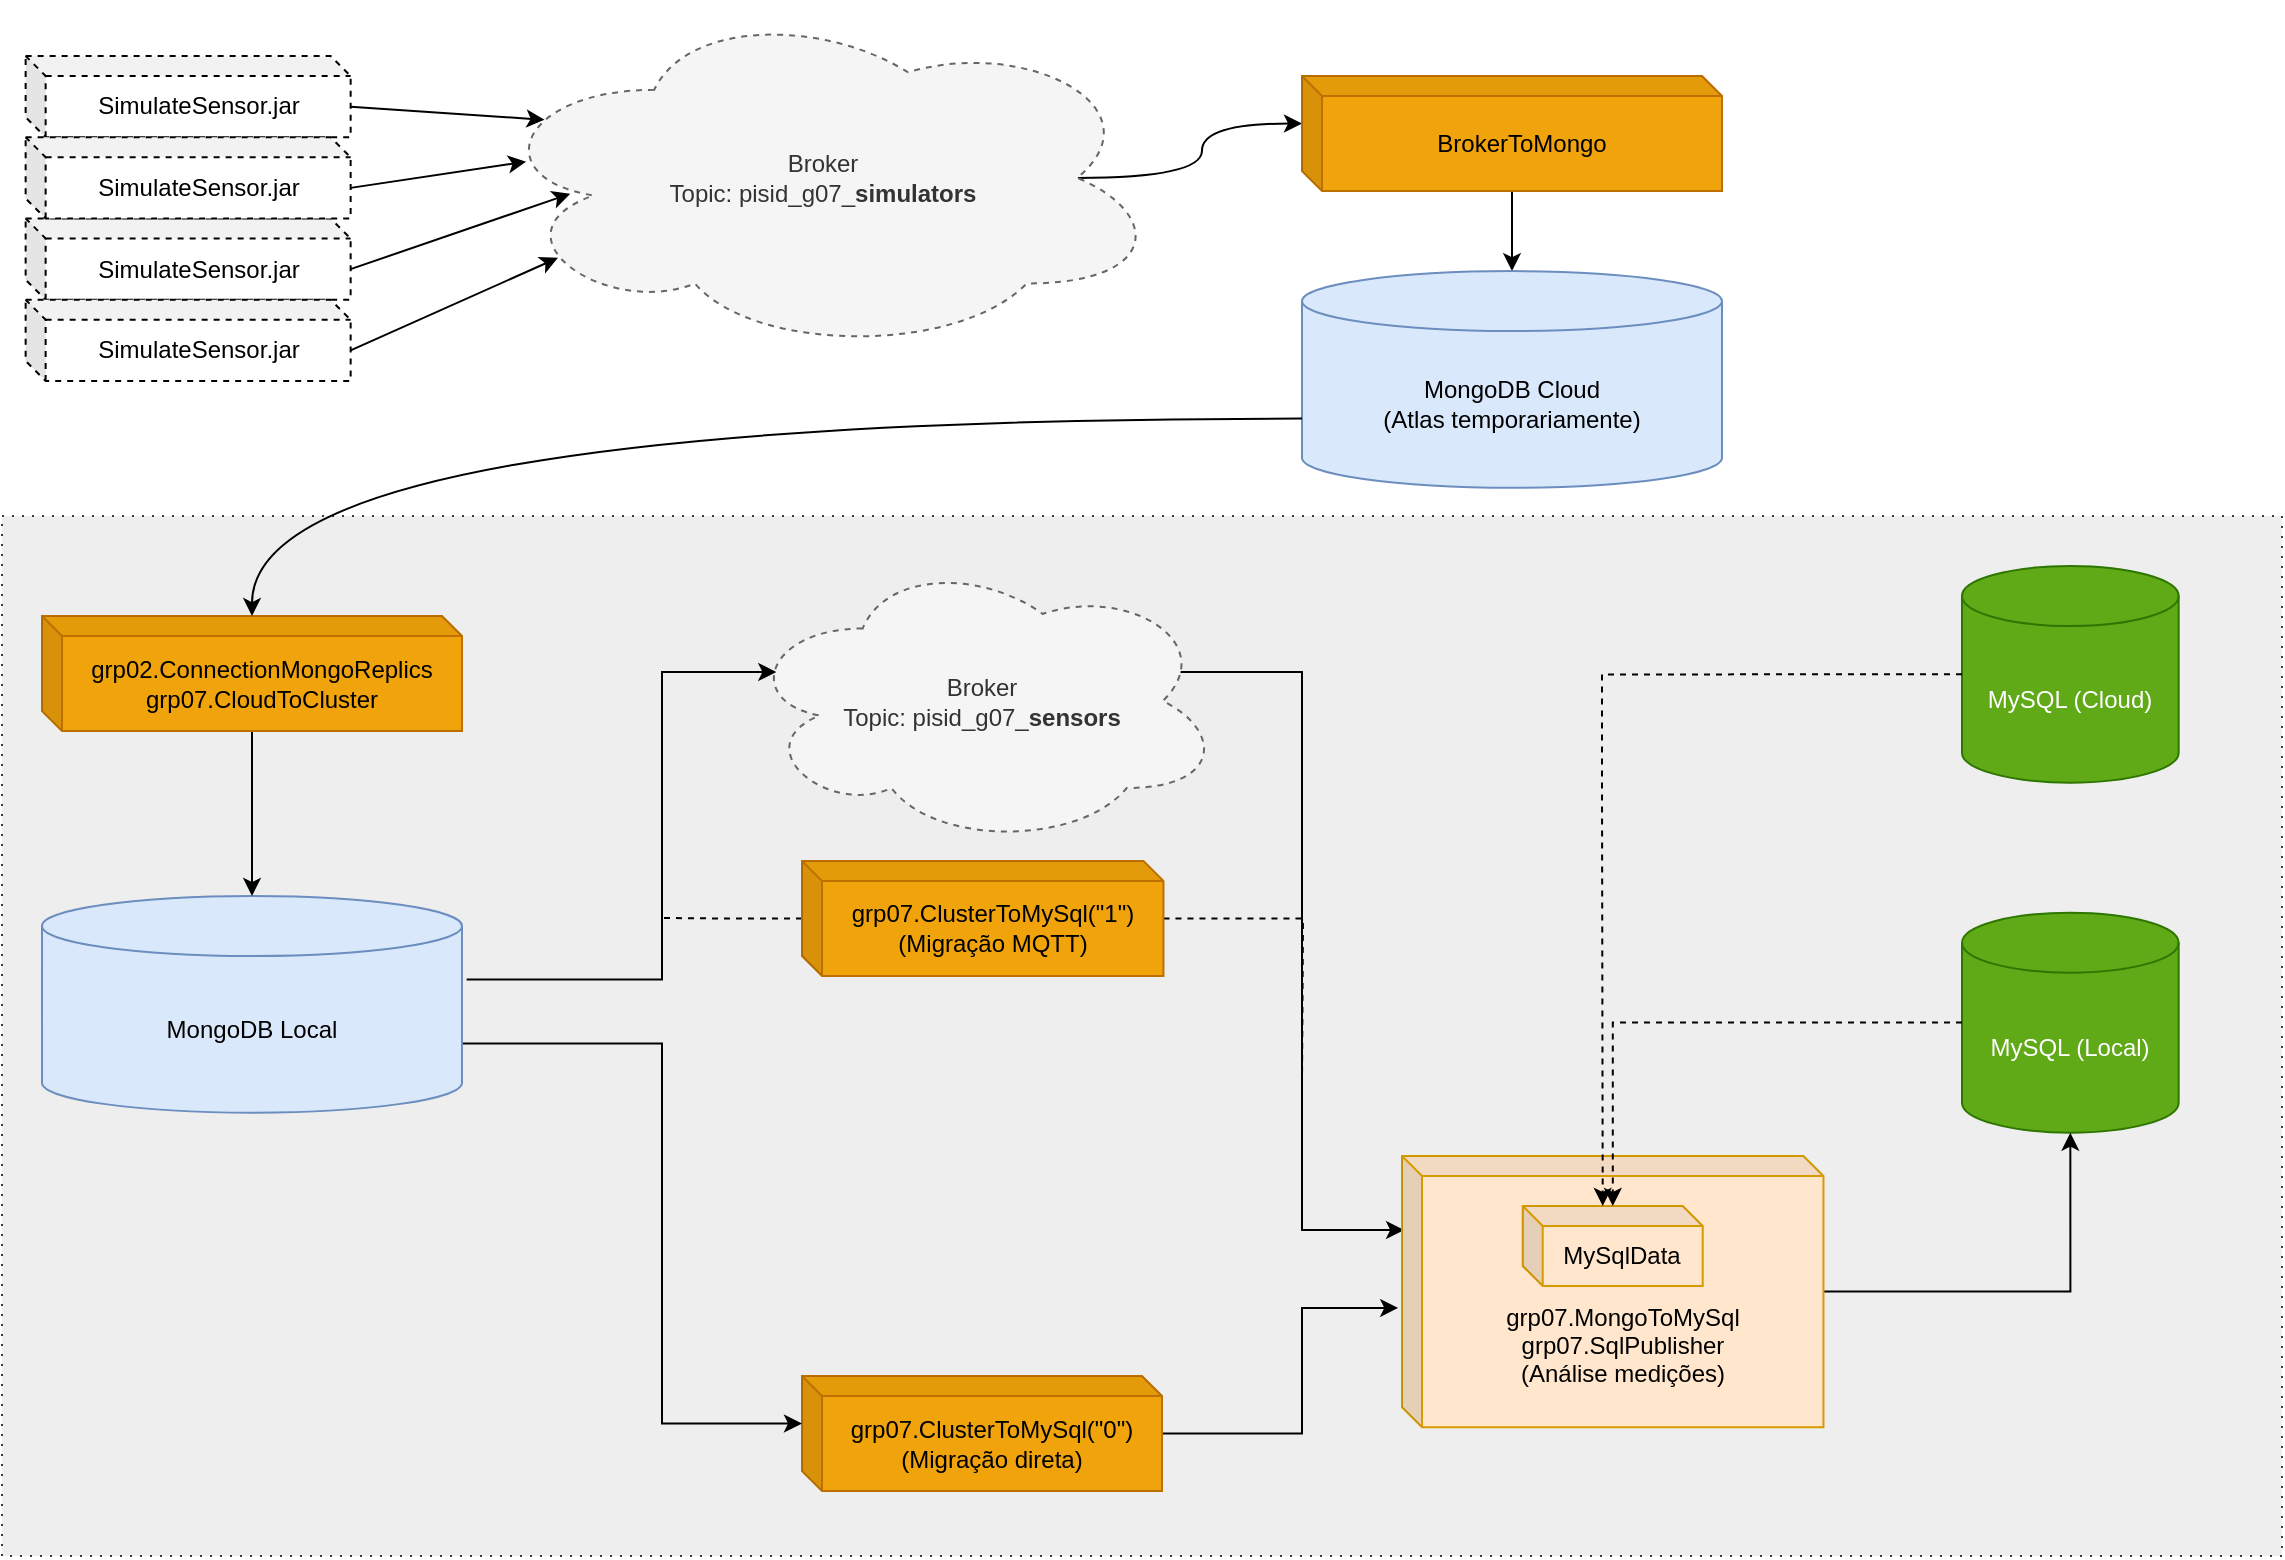 <mxfile version="14.6.13" type="github">
  <diagram id="prtHgNgQTEPvFCAcTncT" name="Page-1">
    <mxGraphModel dx="1422" dy="800" grid="1" gridSize="10" guides="1" tooltips="1" connect="1" arrows="1" fold="1" page="1" pageScale="1" pageWidth="1169" pageHeight="827" math="0" shadow="0">
      <root>
        <mxCell id="0" />
        <mxCell id="1" parent="0" />
        <mxCell id="iG1FyST4VSw2gSxUDnyD-28" value="" style="rounded=0;whiteSpace=wrap;html=1;dashed=1;dashPattern=1 4;fillColor=#eeeeee;strokeColor=#36393d;" parent="1" vertex="1">
          <mxGeometry x="20" y="280" width="1140" height="520" as="geometry" />
        </mxCell>
        <mxCell id="9lxMoNS6_Zflg6dV7JQC-2" value="" style="edgeStyle=orthogonalEdgeStyle;rounded=0;orthogonalLoop=1;jettySize=auto;html=1;exitDx=0;exitDy=0;exitPerimeter=0;entryDx=0;entryDy=23.776;entryPerimeter=0;curved=1;exitX=0.875;exitY=0.5;entryX=0;entryY=0;" parent="1" source="mG7DTUGrjtM77zd7hEEh-1" target="9lxMoNS6_Zflg6dV7JQC-1" edge="1">
          <mxGeometry relative="1" as="geometry">
            <Array as="points">
              <mxPoint x="620" y="111" />
              <mxPoint x="620" y="84" />
            </Array>
          </mxGeometry>
        </mxCell>
        <mxCell id="mG7DTUGrjtM77zd7hEEh-1" value="Broker&lt;br&gt;Topic: pisid_g07_&lt;b&gt;simulators&lt;/b&gt;" style="ellipse;shape=cloud;whiteSpace=wrap;html=1;dashed=1;fillColor=#f5f5f5;strokeColor=#666666;fontColor=#333333;" parent="1" vertex="1">
          <mxGeometry x="261.462" y="22.92" width="338.542" height="176.042" as="geometry" />
        </mxCell>
        <mxCell id="mG7DTUGrjtM77zd7hEEh-2" value="SimulateSensor.jar" style="shape=cube;whiteSpace=wrap;html=1;boundedLbl=1;backgroundOutline=1;darkOpacity=0.05;darkOpacity2=0.1;dashed=1;size=10;" parent="1" vertex="1">
          <mxGeometry x="31.82" y="50.002" width="162.5" height="40.625" as="geometry" />
        </mxCell>
        <mxCell id="mG7DTUGrjtM77zd7hEEh-6" value="" style="rounded=0;orthogonalLoop=1;jettySize=auto;html=1;exitX=0;exitY=0;exitDx=162.5;exitDy=25.312;exitPerimeter=0;entryX=0.088;entryY=0.335;entryDx=0;entryDy=0;entryPerimeter=0;" parent="1" source="mG7DTUGrjtM77zd7hEEh-2" target="mG7DTUGrjtM77zd7hEEh-1" edge="1">
          <mxGeometry x="31.82" y="36.46" as="geometry" />
        </mxCell>
        <mxCell id="mG7DTUGrjtM77zd7hEEh-9" value="" style="edgeStyle=none;rounded=0;orthogonalLoop=1;jettySize=auto;html=1;exitX=0;exitY=0;exitDx=162.5;exitDy=25.312;exitPerimeter=0;entryX=0.126;entryY=0.545;entryDx=0;entryDy=0;entryPerimeter=0;" parent="1" source="mG7DTUGrjtM77zd7hEEh-4" target="mG7DTUGrjtM77zd7hEEh-1" edge="1">
          <mxGeometry x="31.82" y="36.46" as="geometry" />
        </mxCell>
        <mxCell id="mG7DTUGrjtM77zd7hEEh-4" value="SimulateSensor.jar" style="shape=cube;whiteSpace=wrap;html=1;boundedLbl=1;backgroundOutline=1;darkOpacity=0.05;darkOpacity2=0.1;dashed=1;size=10;" parent="1" vertex="1">
          <mxGeometry x="31.82" y="131.252" width="162.5" height="40.625" as="geometry" />
        </mxCell>
        <mxCell id="mG7DTUGrjtM77zd7hEEh-10" value="" style="edgeStyle=none;rounded=0;orthogonalLoop=1;jettySize=auto;html=1;exitX=0;exitY=0;exitDx=162.5;exitDy=25.312;exitPerimeter=0;entryX=0.108;entryY=0.727;entryDx=0;entryDy=0;entryPerimeter=0;" parent="1" source="mG7DTUGrjtM77zd7hEEh-5" target="mG7DTUGrjtM77zd7hEEh-1" edge="1">
          <mxGeometry x="31.82" y="36.46" as="geometry" />
        </mxCell>
        <mxCell id="mG7DTUGrjtM77zd7hEEh-5" value="SimulateSensor.jar" style="shape=cube;whiteSpace=wrap;html=1;boundedLbl=1;backgroundOutline=1;darkOpacity=0.05;darkOpacity2=0.1;dashed=1;size=10;" parent="1" vertex="1">
          <mxGeometry x="31.82" y="171.877" width="162.5" height="40.625" as="geometry" />
        </mxCell>
        <mxCell id="mG7DTUGrjtM77zd7hEEh-3" value="SimulateSensor.jar" style="shape=cube;whiteSpace=wrap;html=1;boundedLbl=1;backgroundOutline=1;darkOpacity=0.05;darkOpacity2=0.1;dashed=1;size=10;" parent="1" vertex="1">
          <mxGeometry x="31.82" y="90.627" width="162.5" height="40.625" as="geometry" />
        </mxCell>
        <mxCell id="mG7DTUGrjtM77zd7hEEh-8" value="" style="edgeStyle=none;rounded=0;orthogonalLoop=1;jettySize=auto;html=1;entryX=0.061;entryY=0.454;entryDx=0;entryDy=0;entryPerimeter=0;exitX=0;exitY=0;exitDx=162.5;exitDy=25.312;exitPerimeter=0;" parent="1" source="mG7DTUGrjtM77zd7hEEh-3" target="mG7DTUGrjtM77zd7hEEh-1" edge="1">
          <mxGeometry x="31.82" y="36.46" as="geometry">
            <mxPoint x="221.82" y="124.46" as="sourcePoint" />
          </mxGeometry>
        </mxCell>
        <mxCell id="iG1FyST4VSw2gSxUDnyD-13" style="edgeStyle=orthogonalEdgeStyle;rounded=0;orthogonalLoop=1;jettySize=auto;html=1;entryX=-0.009;entryY=0.56;entryDx=0;entryDy=0;entryPerimeter=0;" parent="1" source="iG1FyST4VSw2gSxUDnyD-7" target="iG1FyST4VSw2gSxUDnyD-21" edge="1">
          <mxGeometry relative="1" as="geometry">
            <mxPoint x="940.0" y="700.059" as="targetPoint" />
            <Array as="points">
              <mxPoint x="670" y="739" />
              <mxPoint x="670" y="676" />
            </Array>
          </mxGeometry>
        </mxCell>
        <mxCell id="iG1FyST4VSw2gSxUDnyD-7" value="grp07.ClusterToMySql(&quot;0&quot;)&lt;br&gt;(Migração direta)" style="shape=cube;whiteSpace=wrap;html=1;boundedLbl=1;backgroundOutline=1;darkOpacity=0.05;darkOpacity2=0.1;size=10;fillColor=#f0a30a;strokeColor=#BD7000;fontColor=#000000;" parent="1" vertex="1">
          <mxGeometry x="420" y="710" width="180" height="57.55" as="geometry" />
        </mxCell>
        <mxCell id="iG1FyST4VSw2gSxUDnyD-16" style="edgeStyle=orthogonalEdgeStyle;rounded=0;orthogonalLoop=1;jettySize=auto;html=1;endArrow=classic;endFill=1;exitX=0.91;exitY=0.4;exitDx=0;exitDy=0;exitPerimeter=0;entryX=0.005;entryY=0.273;entryDx=0;entryDy=0;entryPerimeter=0;" parent="1" source="iG1FyST4VSw2gSxUDnyD-8" target="iG1FyST4VSw2gSxUDnyD-21" edge="1">
          <mxGeometry relative="1" as="geometry">
            <mxPoint x="730" y="689" as="targetPoint" />
            <Array as="points">
              <mxPoint x="670" y="358" />
              <mxPoint x="670" y="637" />
            </Array>
          </mxGeometry>
        </mxCell>
        <mxCell id="iG1FyST4VSw2gSxUDnyD-8" value="Broker&lt;br&gt;Topic: pisid_g07_&lt;b&gt;sensors&lt;/b&gt;" style="ellipse;shape=cloud;whiteSpace=wrap;html=1;dashed=1;fillColor=#f5f5f5;strokeColor=#666666;fontColor=#333333;" parent="1" vertex="1">
          <mxGeometry x="390.36" y="300" width="240" height="145" as="geometry" />
        </mxCell>
        <mxCell id="iG1FyST4VSw2gSxUDnyD-15" style="edgeStyle=orthogonalEdgeStyle;rounded=0;orthogonalLoop=1;jettySize=auto;html=1;dashed=1;endArrow=none;endFill=0;" parent="1" source="iG1FyST4VSw2gSxUDnyD-9" edge="1">
          <mxGeometry relative="1" as="geometry">
            <mxPoint x="350" y="481" as="targetPoint" />
            <Array as="points">
              <mxPoint x="390" y="481" />
              <mxPoint x="350" y="481" />
            </Array>
          </mxGeometry>
        </mxCell>
        <mxCell id="iG1FyST4VSw2gSxUDnyD-19" style="edgeStyle=orthogonalEdgeStyle;rounded=0;orthogonalLoop=1;jettySize=auto;html=1;endArrow=none;endFill=0;dashed=1;" parent="1" source="iG1FyST4VSw2gSxUDnyD-9" edge="1">
          <mxGeometry relative="1" as="geometry">
            <mxPoint x="670" y="564" as="targetPoint" />
          </mxGeometry>
        </mxCell>
        <mxCell id="iG1FyST4VSw2gSxUDnyD-9" value="grp07.ClusterToMySql(&quot;1&quot;) &lt;br&gt;(Migração MQTT)" style="shape=cube;whiteSpace=wrap;html=1;boundedLbl=1;backgroundOutline=1;darkOpacity=0.05;darkOpacity2=0.1;size=10;fillColor=#f0a30a;strokeColor=#BD7000;fontColor=#000000;" parent="1" vertex="1">
          <mxGeometry x="420" y="452.45" width="180.73" height="57.55" as="geometry" />
        </mxCell>
        <mxCell id="iG1FyST4VSw2gSxUDnyD-12" style="edgeStyle=orthogonalEdgeStyle;rounded=0;orthogonalLoop=1;jettySize=auto;html=1;entryX=0;entryY=0;entryDx=0;entryDy=23.775;entryPerimeter=0;exitX=1;exitY=0;exitDx=0;exitDy=73.75;exitPerimeter=0;" parent="1" source="mG7DTUGrjtM77zd7hEEh-24" target="iG1FyST4VSw2gSxUDnyD-7" edge="1">
          <mxGeometry relative="1" as="geometry">
            <Array as="points">
              <mxPoint x="350" y="544" />
              <mxPoint x="350" y="734" />
            </Array>
          </mxGeometry>
        </mxCell>
        <mxCell id="iG1FyST4VSw2gSxUDnyD-14" style="edgeStyle=orthogonalEdgeStyle;rounded=0;orthogonalLoop=1;jettySize=auto;html=1;entryX=0.07;entryY=0.4;entryDx=0;entryDy=0;entryPerimeter=0;exitX=1.011;exitY=0.385;exitDx=0;exitDy=0;exitPerimeter=0;" parent="1" source="mG7DTUGrjtM77zd7hEEh-24" target="iG1FyST4VSw2gSxUDnyD-8" edge="1">
          <mxGeometry relative="1" as="geometry">
            <Array as="points">
              <mxPoint x="350" y="512" />
              <mxPoint x="350" y="358" />
            </Array>
          </mxGeometry>
        </mxCell>
        <mxCell id="mG7DTUGrjtM77zd7hEEh-37" value="MySQL (Cloud)" style="shape=cylinder3;whiteSpace=wrap;html=1;boundedLbl=1;backgroundOutline=1;size=15;fillColor=#60a917;strokeColor=#2D7600;fontColor=#ffffff;" parent="1" vertex="1">
          <mxGeometry x="999.996" y="305.0" width="108.334" height="108.333" as="geometry" />
        </mxCell>
        <mxCell id="mG7DTUGrjtM77zd7hEEh-38" value="MySQL (Local)" style="shape=cylinder3;whiteSpace=wrap;html=1;boundedLbl=1;backgroundOutline=1;size=15;fillColor=#60a917;strokeColor=#2D7600;fontColor=#ffffff;" parent="1" vertex="1">
          <mxGeometry x="1000" y="478.34" width="108.33" height="110" as="geometry" />
        </mxCell>
        <mxCell id="iG1FyST4VSw2gSxUDnyD-25" style="edgeStyle=orthogonalEdgeStyle;rounded=0;orthogonalLoop=1;jettySize=auto;html=1;entryX=0.5;entryY=1;entryDx=0;entryDy=0;entryPerimeter=0;endArrow=classic;endFill=1;" parent="1" source="iG1FyST4VSw2gSxUDnyD-21" target="mG7DTUGrjtM77zd7hEEh-38" edge="1">
          <mxGeometry relative="1" as="geometry">
            <Array as="points">
              <mxPoint x="1054" y="668" />
            </Array>
          </mxGeometry>
        </mxCell>
        <mxCell id="iG1FyST4VSw2gSxUDnyD-21" value="&lt;br&gt;&lt;br&gt;&lt;br&gt;grp07.MongoToMySql&lt;br&gt;grp07.SqlPublisher&lt;br&gt;(Análise medições)" style="shape=cube;whiteSpace=wrap;html=1;boundedLbl=1;backgroundOutline=1;darkOpacity=0.05;darkOpacity2=0.1;size=10;fillColor=#ffe6cc;strokeColor=#d79b00;" parent="1" vertex="1">
          <mxGeometry x="720" y="600" width="210.73" height="135.63" as="geometry" />
        </mxCell>
        <mxCell id="iG1FyST4VSw2gSxUDnyD-29" value="MySqlData" style="shape=cube;whiteSpace=wrap;html=1;boundedLbl=1;backgroundOutline=1;darkOpacity=0.05;darkOpacity2=0.1;size=10;fillColor=#ffe6cc;strokeColor=#d79b00;" parent="1" vertex="1">
          <mxGeometry x="780.36" y="625" width="90" height="40" as="geometry" />
        </mxCell>
        <mxCell id="iG1FyST4VSw2gSxUDnyD-22" value="" style="edgeStyle=orthogonalEdgeStyle;rounded=0;orthogonalLoop=1;jettySize=auto;html=1;dashed=1;endArrow=classic;endFill=1;exitX=0;exitY=0.5;exitDx=0;exitDy=0;exitPerimeter=0;entryX=0;entryY=0;entryDx=40;entryDy=0;entryPerimeter=0;" parent="1" source="mG7DTUGrjtM77zd7hEEh-37" target="iG1FyST4VSw2gSxUDnyD-29" edge="1">
          <mxGeometry relative="1" as="geometry">
            <Array as="points">
              <mxPoint x="820" y="359" />
              <mxPoint x="820" y="413" />
            </Array>
          </mxGeometry>
        </mxCell>
        <mxCell id="iG1FyST4VSw2gSxUDnyD-32" style="edgeStyle=orthogonalEdgeStyle;rounded=0;orthogonalLoop=1;jettySize=auto;html=1;endArrow=classic;endFill=1;dashed=1;" parent="1" source="mG7DTUGrjtM77zd7hEEh-38" target="iG1FyST4VSw2gSxUDnyD-29" edge="1">
          <mxGeometry relative="1" as="geometry" />
        </mxCell>
        <mxCell id="9lxMoNS6_Zflg6dV7JQC-3" style="edgeStyle=orthogonalEdgeStyle;rounded=0;orthogonalLoop=1;jettySize=auto;html=1;curved=1;entryX=0.5;entryY=0;entryDx=0;entryDy=0;entryPerimeter=0;" parent="1" source="9lxMoNS6_Zflg6dV7JQC-1" target="mG7DTUGrjtM77zd7hEEh-11" edge="1">
          <mxGeometry relative="1" as="geometry" />
        </mxCell>
        <mxCell id="9lxMoNS6_Zflg6dV7JQC-1" value="BrokerToMongo" style="shape=cube;whiteSpace=wrap;html=1;boundedLbl=1;backgroundOutline=1;darkOpacity=0.05;darkOpacity2=0.1;size=10;fillColor=#f0a30a;strokeColor=#BD7000;fontColor=#000000;" parent="1" vertex="1">
          <mxGeometry x="670" y="60.002" width="210" height="57.553" as="geometry" />
        </mxCell>
        <mxCell id="mG7DTUGrjtM77zd7hEEh-11" value="MongoDB Cloud&lt;br&gt;(Atlas temporariamente)" style="shape=cylinder3;whiteSpace=wrap;html=1;boundedLbl=1;backgroundOutline=1;size=15;fillColor=#dae8fc;strokeColor=#6c8ebf;" parent="1" vertex="1">
          <mxGeometry x="670" y="157.559" width="210" height="108.335" as="geometry" />
        </mxCell>
        <mxCell id="mG7DTUGrjtM77zd7hEEh-24" value="MongoDB Local" style="shape=cylinder3;whiteSpace=wrap;html=1;boundedLbl=1;backgroundOutline=1;size=15;fillColor=#dae8fc;strokeColor=#6c8ebf;" parent="1" vertex="1">
          <mxGeometry x="40" y="469.995" width="210" height="108.335" as="geometry" />
        </mxCell>
        <mxCell id="mG7DTUGrjtM77zd7hEEh-32" value="" style="edgeStyle=orthogonalEdgeStyle;curved=1;rounded=0;orthogonalLoop=1;jettySize=auto;html=1;entryX=0.5;entryY=0;entryDx=0;entryDy=0;entryPerimeter=0;" parent="1" source="mG7DTUGrjtM77zd7hEEh-27" edge="1" target="mG7DTUGrjtM77zd7hEEh-24">
          <mxGeometry x="40" y="370.01" as="geometry">
            <mxPoint x="145" y="625.951" as="targetPoint" />
          </mxGeometry>
        </mxCell>
        <mxCell id="mG7DTUGrjtM77zd7hEEh-27" value="grp02.ConnectionMongoReplics&lt;br&gt;grp07.CloudToCluster" style="shape=cube;whiteSpace=wrap;html=1;boundedLbl=1;backgroundOutline=1;darkOpacity=0.05;darkOpacity2=0.1;size=10;fillColor=#f0a30a;strokeColor=#BD7000;fontColor=#000000;" parent="1" vertex="1">
          <mxGeometry x="40" y="330.002" width="210" height="57.553" as="geometry" />
        </mxCell>
        <mxCell id="mG7DTUGrjtM77zd7hEEh-33" value="" style="edgeStyle=orthogonalEdgeStyle;curved=1;rounded=0;orthogonalLoop=1;jettySize=auto;html=1;exitX=0;exitY=0;exitDx=0;exitDy=73.751;exitPerimeter=0;" parent="1" source="mG7DTUGrjtM77zd7hEEh-11" target="mG7DTUGrjtM77zd7hEEh-27" edge="1">
          <mxGeometry as="geometry">
            <mxPoint x="261.053" y="532.512" as="targetPoint" />
          </mxGeometry>
        </mxCell>
      </root>
    </mxGraphModel>
  </diagram>
</mxfile>
